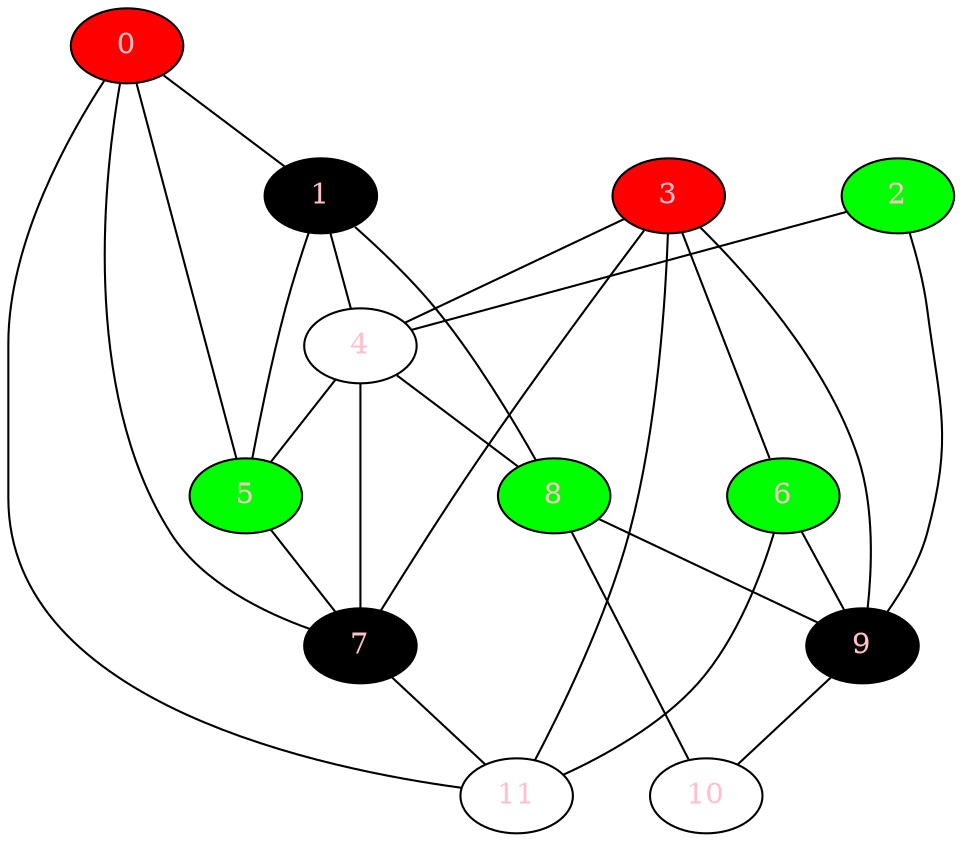 strict graph {
	{
		0 [fontcolor=pink style=filled fillcolor=red pos="3,1!"];
		1 [fontcolor=pink style=filled fillcolor=black pos="11,1!"];
		2 [fontcolor=pink style=filled fillcolor=green pos="9,10!"];
		3 [fontcolor=pink style=filled fillcolor=red pos="7,8!"];
		4 [fontcolor=pink style=filled fillcolor=white pos="10,5!"];
		5 [fontcolor=pink style=filled fillcolor=green pos="9,2!"];
		6 [fontcolor=pink style=filled fillcolor=green pos="4,10!"];
		7 [fontcolor=pink style=filled fillcolor=black pos="5,5!"];
		8 [fontcolor=pink style=filled fillcolor=green pos="12,12!"];
		9 [fontcolor=pink style=filled fillcolor=black pos="7,11!"];
		10 [fontcolor=pink style=filled fillcolor=white pos="3,11!"];
		11 [fontcolor=pink style=filled fillcolor=white pos="3,8!"];
	}
	0 -- 1;
	0 -- 5;
	0 -- 7;
	0 -- 11;
	1 -- 8;
	1 -- 4;
	1 -- 5;
	1 -- 0;
	2 -- 4;
	2 -- 9;
	3 -- 7;
	3 -- 4;
	3 -- 9;
	3 -- 6;
	3 -- 11;
	4 -- 5;
	4 -- 1;
	4 -- 8;
	4 -- 2;
	4 -- 3;
	4 -- 7;
	5 -- 0;
	5 -- 1;
	5 -- 4;
	5 -- 7;
	6 -- 11;
	6 -- 3;
	6 -- 9;
	7 -- 0;
	7 -- 5;
	7 -- 4;
	7 -- 3;
	7 -- 11;
	8 -- 10;
	8 -- 9;
	8 -- 4;
	8 -- 1;
	9 -- 6;
	9 -- 3;
	9 -- 2;
	9 -- 8;
	9 -- 10;
	10 -- 9;
	10 -- 8;
	11 -- 0;
	11 -- 7;
	11 -- 3;
	11 -- 6;
}